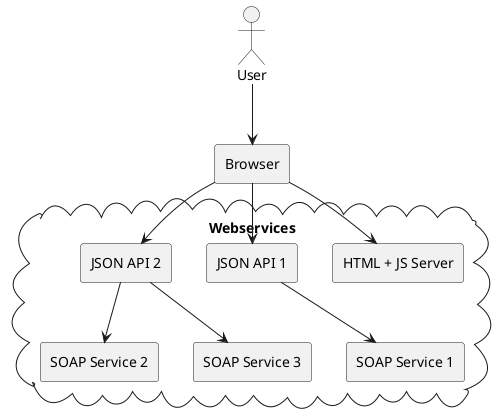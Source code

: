 @startuml
actor User
agent Browser

cloud "Webservices" {
  agent "HTML + JS Server" as media
  agent "JSON API 1" as a1
  agent "JSON API 2" as a2
  agent "SOAP Service 1" as s1
  agent "SOAP Service 2" as s2
  agent "SOAP Service 3" as s3
}
User --> Browser
Browser --> media
Browser --> a1
Browser --> a2
a1 --> s1
a2 --> s2
a2 --> s3
@enduml
